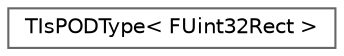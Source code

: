 digraph "Graphical Class Hierarchy"
{
 // INTERACTIVE_SVG=YES
 // LATEX_PDF_SIZE
  bgcolor="transparent";
  edge [fontname=Helvetica,fontsize=10,labelfontname=Helvetica,labelfontsize=10];
  node [fontname=Helvetica,fontsize=10,shape=box,height=0.2,width=0.4];
  rankdir="LR";
  Node0 [id="Node000000",label="TIsPODType\< FUint32Rect \>",height=0.2,width=0.4,color="grey40", fillcolor="white", style="filled",URL="$d3/d2a/structTIsPODType_3_01FUint32Rect_01_4.html",tooltip=" "];
}
